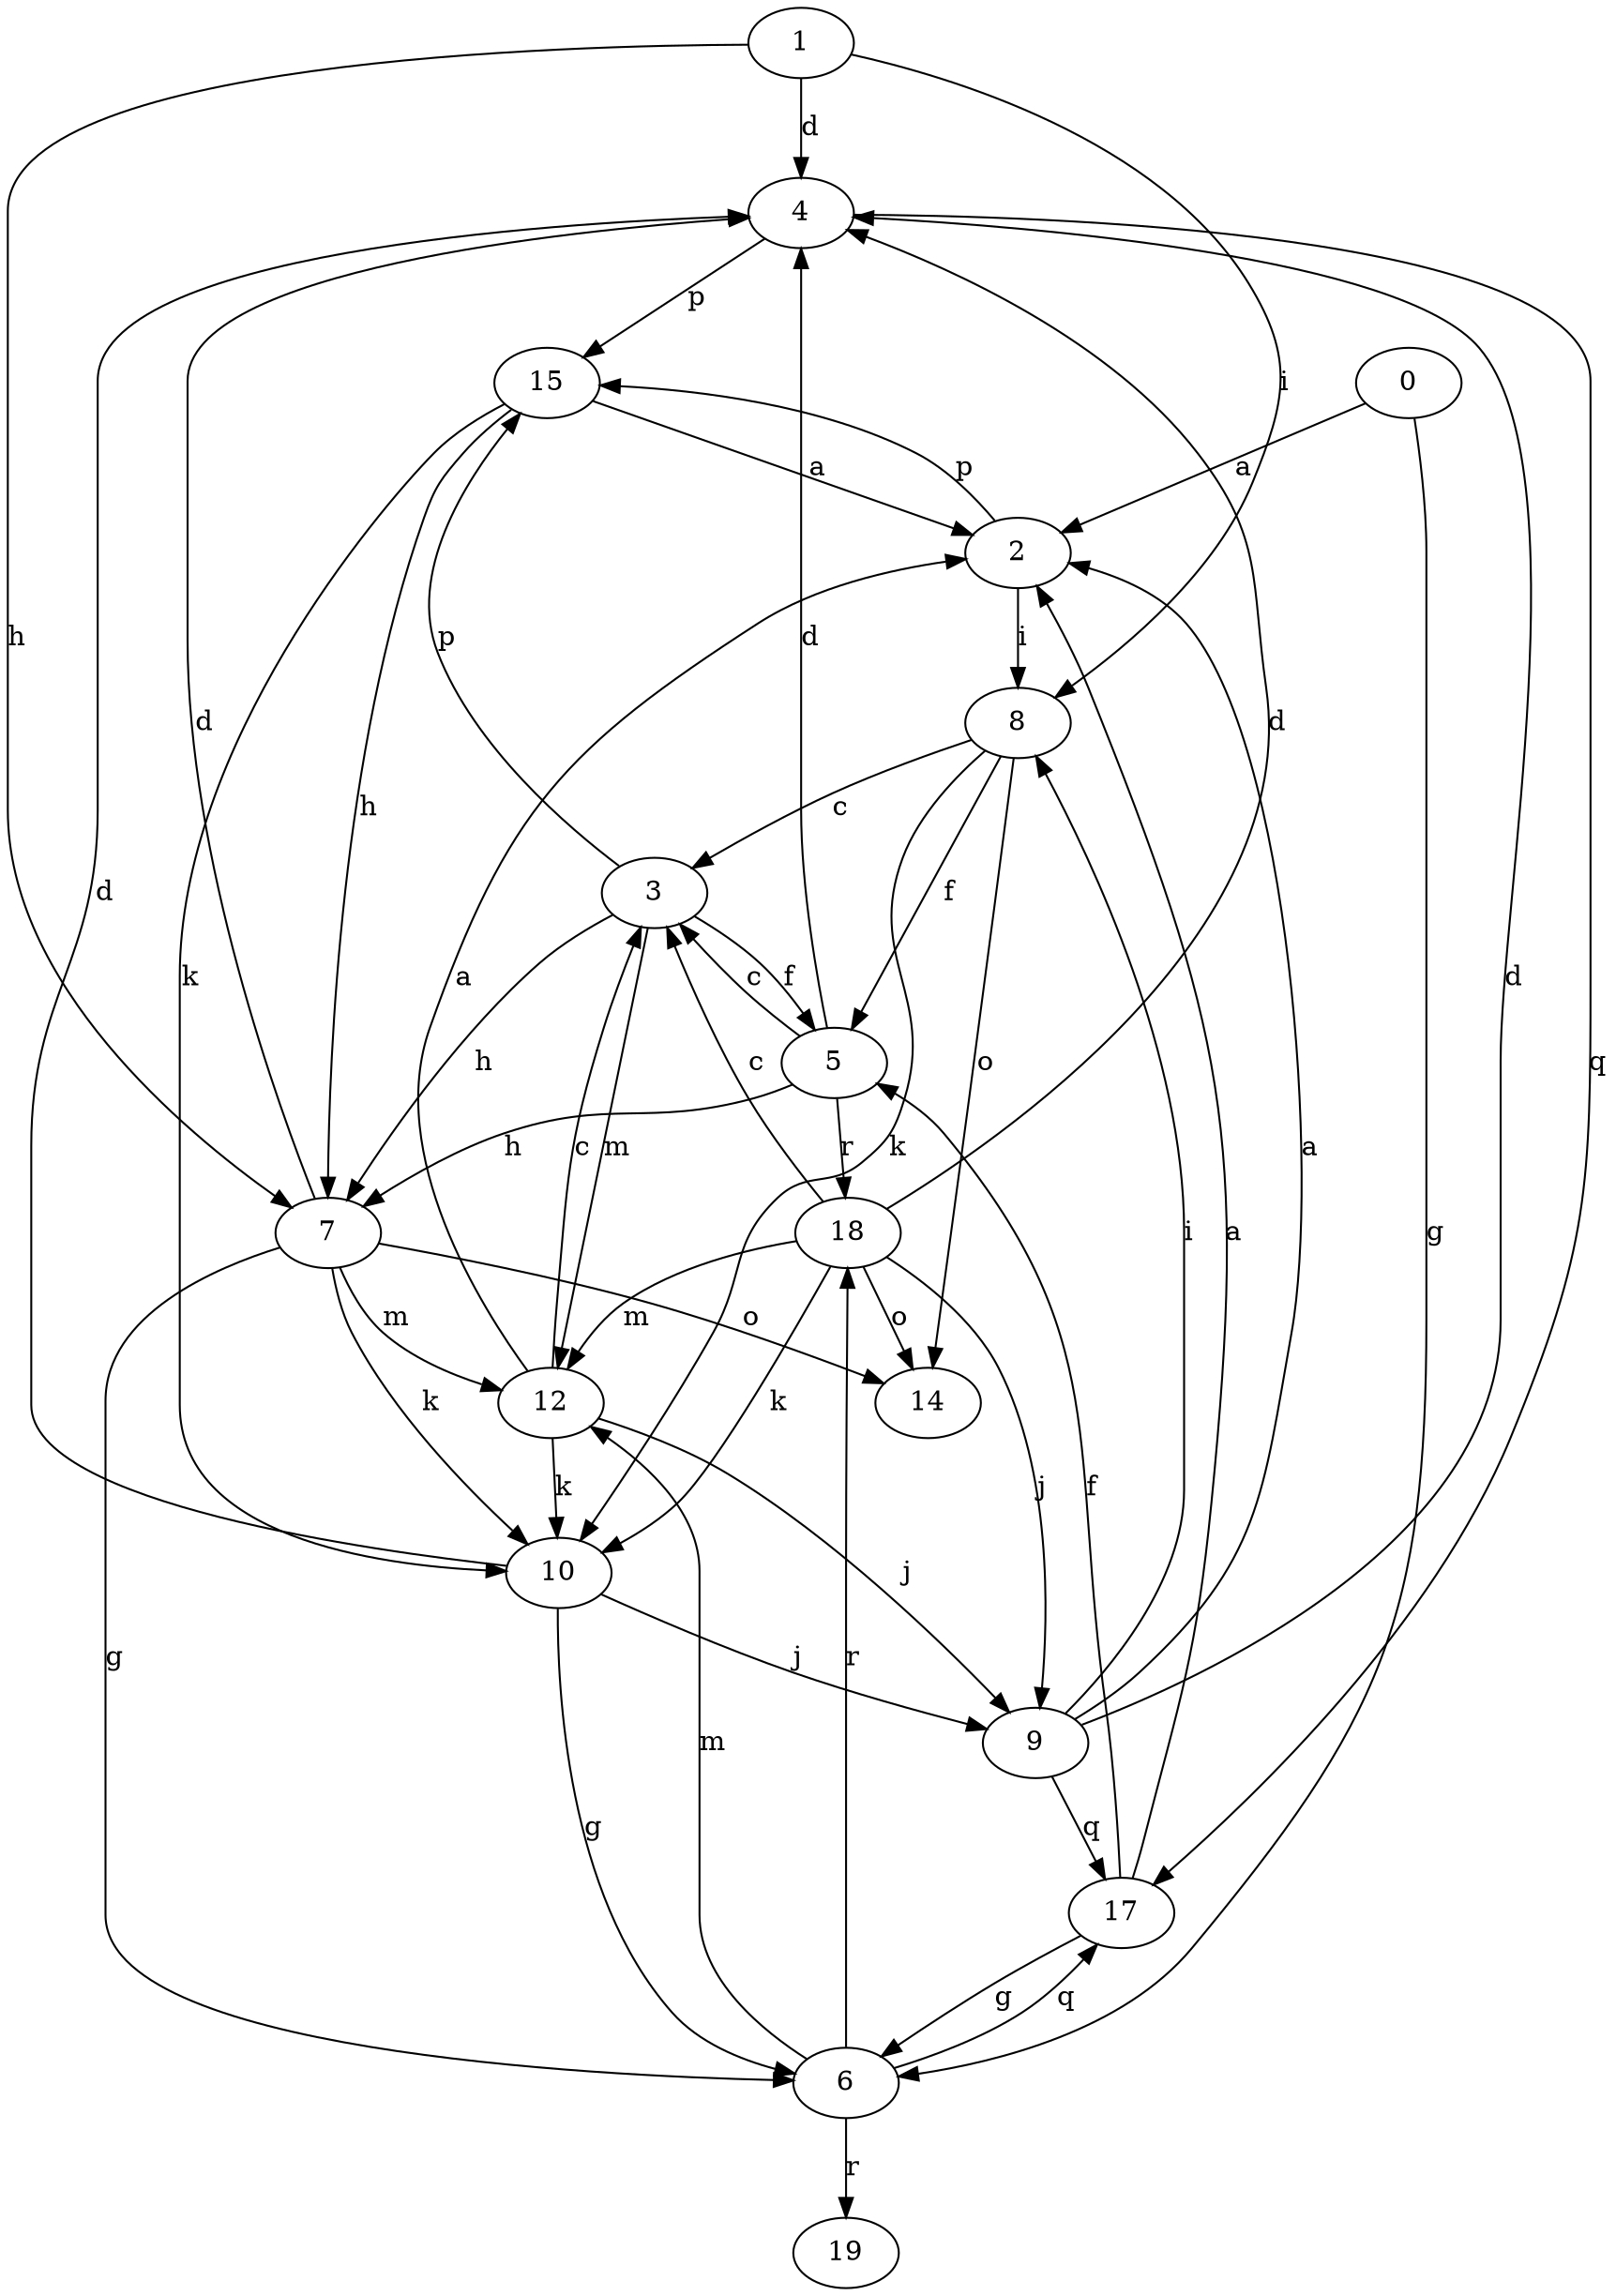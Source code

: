 strict digraph  {
1;
2;
3;
4;
5;
6;
7;
8;
9;
10;
12;
14;
15;
0;
17;
18;
19;
1 -> 4  [label=d];
1 -> 7  [label=h];
1 -> 8  [label=i];
2 -> 8  [label=i];
2 -> 15  [label=p];
3 -> 5  [label=f];
3 -> 7  [label=h];
3 -> 12  [label=m];
3 -> 15  [label=p];
4 -> 15  [label=p];
4 -> 17  [label=q];
5 -> 3  [label=c];
5 -> 4  [label=d];
5 -> 7  [label=h];
5 -> 18  [label=r];
6 -> 12  [label=m];
6 -> 17  [label=q];
6 -> 18  [label=r];
6 -> 19  [label=r];
7 -> 4  [label=d];
7 -> 6  [label=g];
7 -> 10  [label=k];
7 -> 12  [label=m];
7 -> 14  [label=o];
8 -> 3  [label=c];
8 -> 5  [label=f];
8 -> 10  [label=k];
8 -> 14  [label=o];
9 -> 2  [label=a];
9 -> 4  [label=d];
9 -> 8  [label=i];
9 -> 17  [label=q];
10 -> 4  [label=d];
10 -> 6  [label=g];
10 -> 9  [label=j];
12 -> 2  [label=a];
12 -> 3  [label=c];
12 -> 9  [label=j];
12 -> 10  [label=k];
15 -> 2  [label=a];
15 -> 7  [label=h];
15 -> 10  [label=k];
0 -> 2  [label=a];
0 -> 6  [label=g];
17 -> 2  [label=a];
17 -> 5  [label=f];
17 -> 6  [label=g];
18 -> 3  [label=c];
18 -> 4  [label=d];
18 -> 9  [label=j];
18 -> 10  [label=k];
18 -> 12  [label=m];
18 -> 14  [label=o];
}
